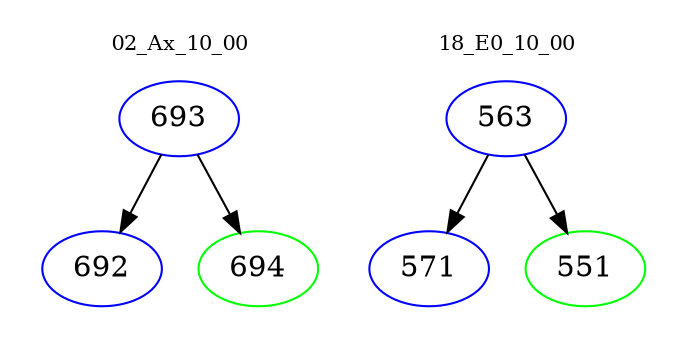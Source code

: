 digraph{
subgraph cluster_0 {
color = white
label = "02_Ax_10_00";
fontsize=10;
T0_693 [label="693", color="blue"]
T0_693 -> T0_692 [color="black"]
T0_692 [label="692", color="blue"]
T0_693 -> T0_694 [color="black"]
T0_694 [label="694", color="green"]
}
subgraph cluster_1 {
color = white
label = "18_E0_10_00";
fontsize=10;
T1_563 [label="563", color="blue"]
T1_563 -> T1_571 [color="black"]
T1_571 [label="571", color="blue"]
T1_563 -> T1_551 [color="black"]
T1_551 [label="551", color="green"]
}
}
